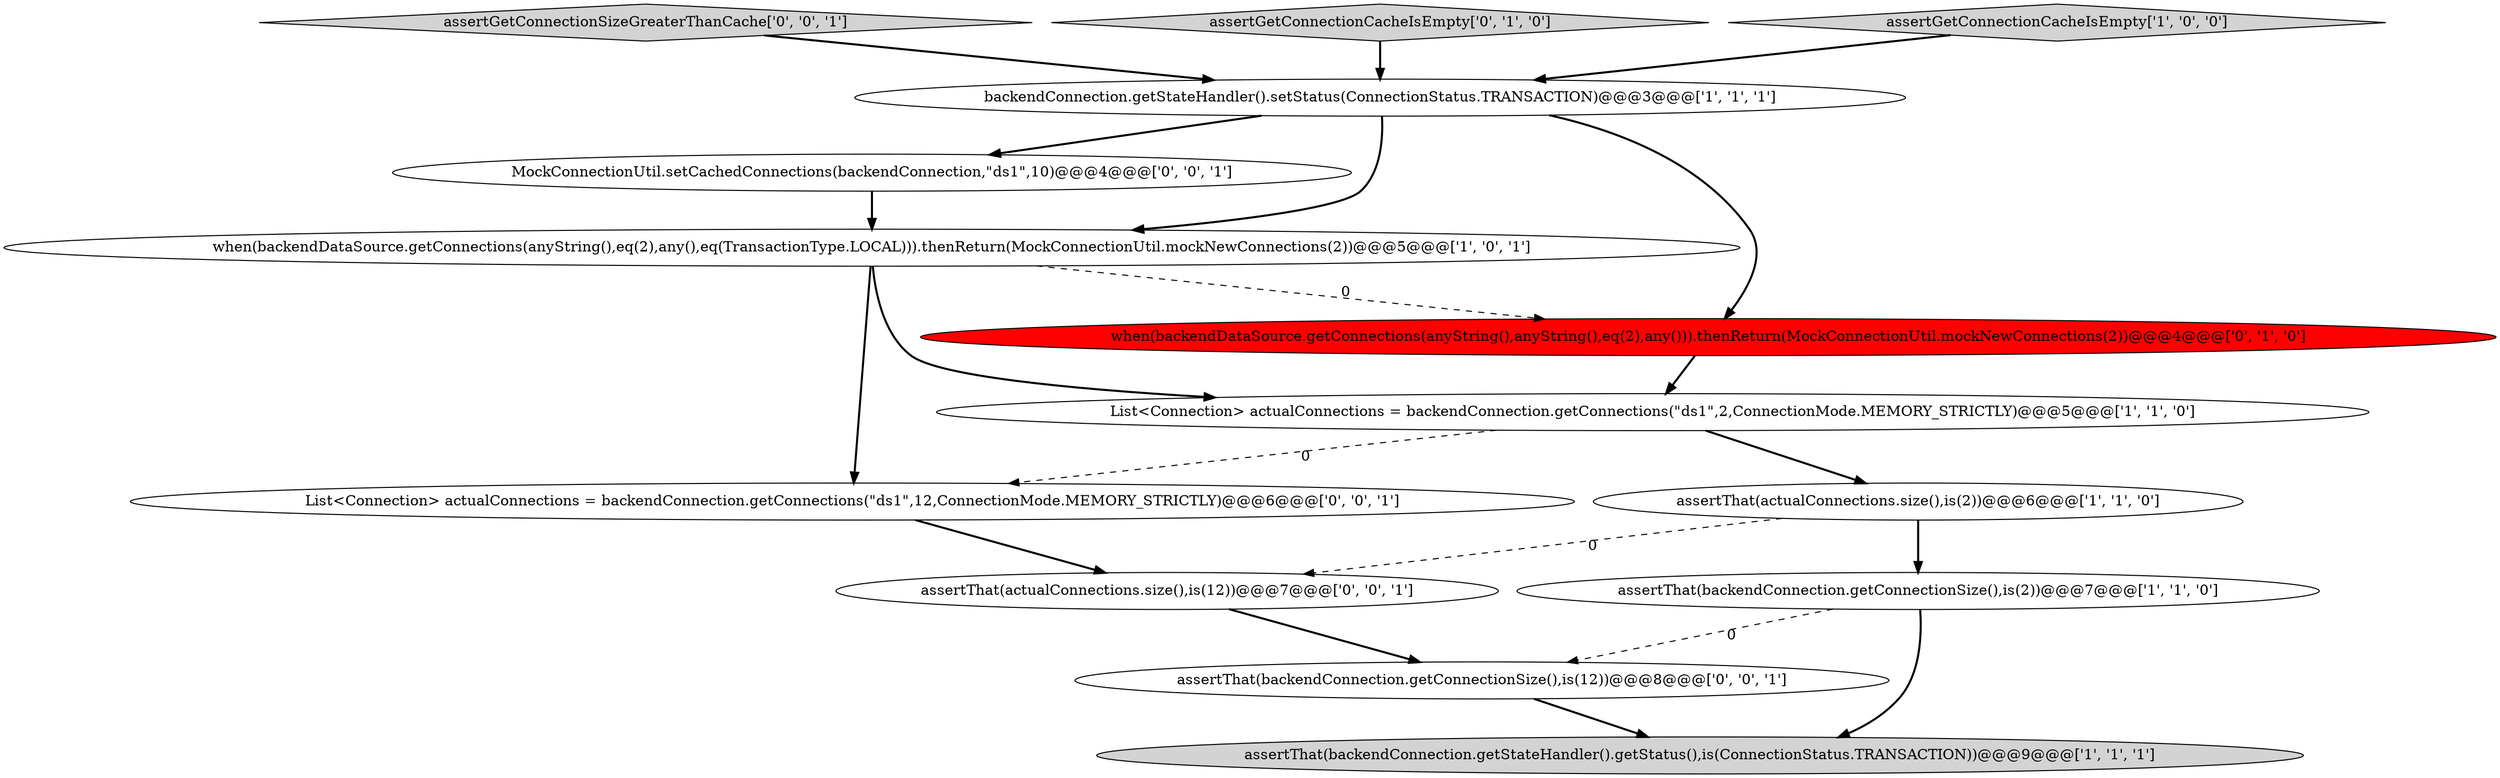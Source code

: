 digraph {
2 [style = filled, label = "backendConnection.getStateHandler().setStatus(ConnectionStatus.TRANSACTION)@@@3@@@['1', '1', '1']", fillcolor = white, shape = ellipse image = "AAA0AAABBB1BBB"];
0 [style = filled, label = "List<Connection> actualConnections = backendConnection.getConnections(\"ds1\",2,ConnectionMode.MEMORY_STRICTLY)@@@5@@@['1', '1', '0']", fillcolor = white, shape = ellipse image = "AAA0AAABBB1BBB"];
10 [style = filled, label = "assertGetConnectionSizeGreaterThanCache['0', '0', '1']", fillcolor = lightgray, shape = diamond image = "AAA0AAABBB3BBB"];
1 [style = filled, label = "assertThat(actualConnections.size(),is(2))@@@6@@@['1', '1', '0']", fillcolor = white, shape = ellipse image = "AAA0AAABBB1BBB"];
8 [style = filled, label = "assertGetConnectionCacheIsEmpty['0', '1', '0']", fillcolor = lightgray, shape = diamond image = "AAA0AAABBB2BBB"];
6 [style = filled, label = "assertThat(backendConnection.getConnectionSize(),is(2))@@@7@@@['1', '1', '0']", fillcolor = white, shape = ellipse image = "AAA0AAABBB1BBB"];
13 [style = filled, label = "assertThat(actualConnections.size(),is(12))@@@7@@@['0', '0', '1']", fillcolor = white, shape = ellipse image = "AAA0AAABBB3BBB"];
3 [style = filled, label = "assertGetConnectionCacheIsEmpty['1', '0', '0']", fillcolor = lightgray, shape = diamond image = "AAA0AAABBB1BBB"];
12 [style = filled, label = "MockConnectionUtil.setCachedConnections(backendConnection,\"ds1\",10)@@@4@@@['0', '0', '1']", fillcolor = white, shape = ellipse image = "AAA0AAABBB3BBB"];
7 [style = filled, label = "when(backendDataSource.getConnections(anyString(),anyString(),eq(2),any())).thenReturn(MockConnectionUtil.mockNewConnections(2))@@@4@@@['0', '1', '0']", fillcolor = red, shape = ellipse image = "AAA1AAABBB2BBB"];
9 [style = filled, label = "List<Connection> actualConnections = backendConnection.getConnections(\"ds1\",12,ConnectionMode.MEMORY_STRICTLY)@@@6@@@['0', '0', '1']", fillcolor = white, shape = ellipse image = "AAA0AAABBB3BBB"];
11 [style = filled, label = "assertThat(backendConnection.getConnectionSize(),is(12))@@@8@@@['0', '0', '1']", fillcolor = white, shape = ellipse image = "AAA0AAABBB3BBB"];
4 [style = filled, label = "when(backendDataSource.getConnections(anyString(),eq(2),any(),eq(TransactionType.LOCAL))).thenReturn(MockConnectionUtil.mockNewConnections(2))@@@5@@@['1', '0', '1']", fillcolor = white, shape = ellipse image = "AAA0AAABBB1BBB"];
5 [style = filled, label = "assertThat(backendConnection.getStateHandler().getStatus(),is(ConnectionStatus.TRANSACTION))@@@9@@@['1', '1', '1']", fillcolor = lightgray, shape = ellipse image = "AAA0AAABBB1BBB"];
4->9 [style = bold, label=""];
6->11 [style = dashed, label="0"];
6->5 [style = bold, label=""];
11->5 [style = bold, label=""];
10->2 [style = bold, label=""];
7->0 [style = bold, label=""];
1->6 [style = bold, label=""];
2->7 [style = bold, label=""];
0->9 [style = dashed, label="0"];
3->2 [style = bold, label=""];
8->2 [style = bold, label=""];
12->4 [style = bold, label=""];
2->4 [style = bold, label=""];
13->11 [style = bold, label=""];
0->1 [style = bold, label=""];
4->7 [style = dashed, label="0"];
2->12 [style = bold, label=""];
4->0 [style = bold, label=""];
9->13 [style = bold, label=""];
1->13 [style = dashed, label="0"];
}
